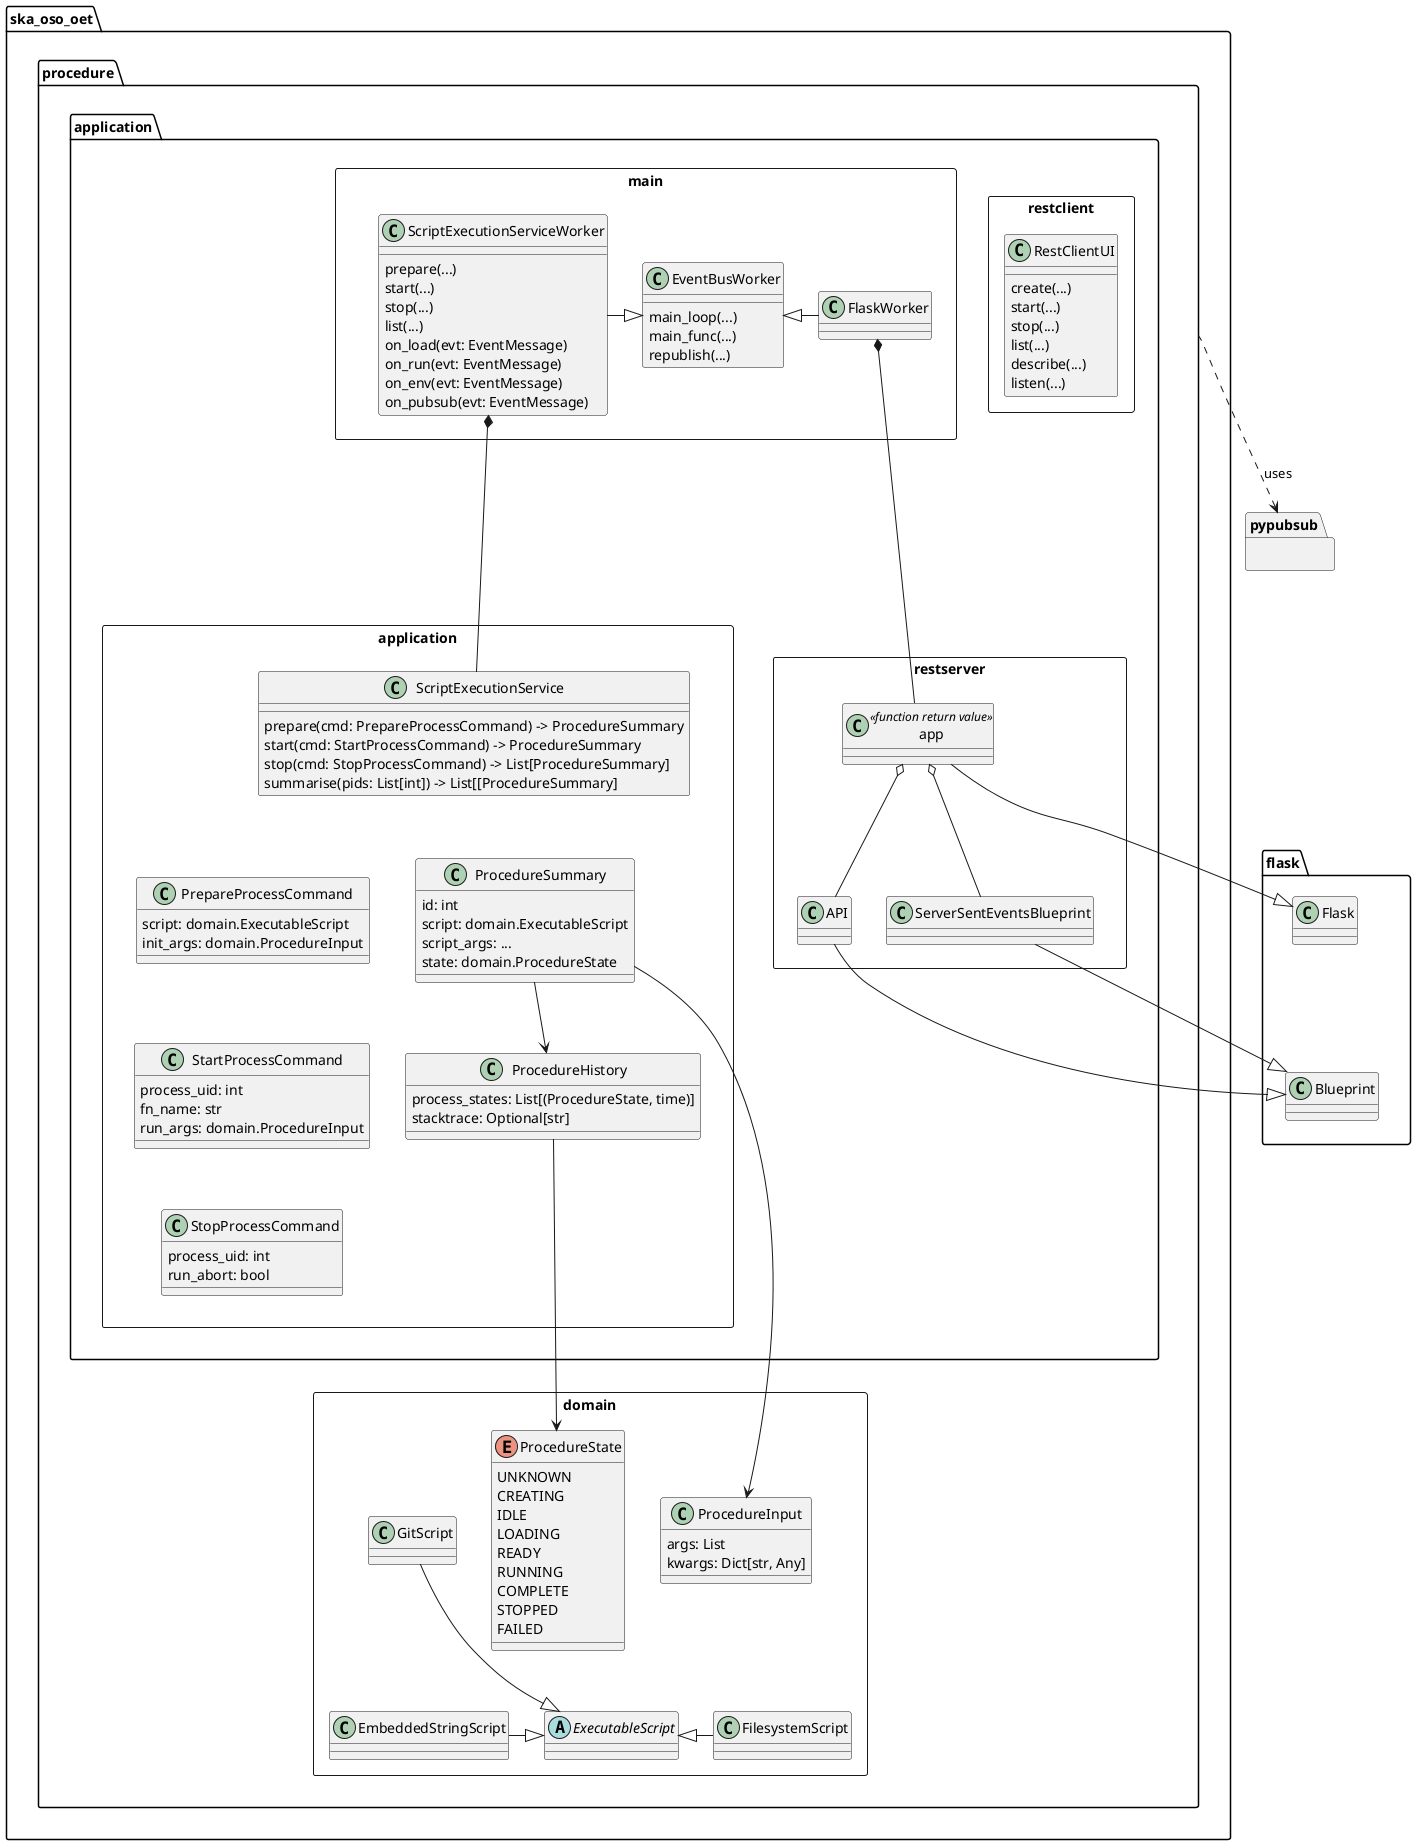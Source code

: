 @startuml
'https://plantuml.com/class-diagram

package ska_oso_oet.procedure {

package application as application_pkg {

    package restclient <<Rectangle>> {
        class RestClientUI {
            create(...)
            start(...)
            stop(...)
            list(...)
            describe(...)
            listen(...)
        }
    }

    package main <<Rectangle>> {
        class ScriptExecutionServiceWorker {
            prepare(...)
            start(...)
            stop(...)
            list(...)
            on_load(evt: EventMessage)
            on_run(evt: EventMessage)
            on_env(evt: EventMessage)
            on_pubsub(evt: EventMessage)
        }

        class FlaskWorker {
        }

        class EventBusWorker {
            main_loop(...)
            main_func(...)
            republish(...)
        }

        ScriptExecutionServiceWorker -right-|> EventBusWorker
        FlaskWorker -left-|> EventBusWorker
    }

    package restserver <<Rectangle>> {
        class app <<function return value>> {
        }

        class API

        class ServerSentEventsBlueprint

        app o-- API
        app o-- ServerSentEventsBlueprint
    }

    package application <<Rectangle>> {
        class ScriptExecutionService {
            prepare(cmd: PrepareProcessCommand) -> ProcedureSummary
            start(cmd: StartProcessCommand) -> ProcedureSummary
            stop(cmd: StopProcessCommand) -> List[ProcedureSummary]
            summarise(pids: List[int]) -> List[[ProcedureSummary]
        }

        class ProcedureSummary {
            id: int
            script: domain.ExecutableScript
            script_args: ...
            state: domain.ProcedureState
        }

        class ProcedureHistory {
            {field} process_states: List[(ProcedureState, time)]
            stacktrace: Optional[str]
        }
        ProcedureSummary --> ProcedureHistory

        together {
        class PrepareProcessCommand {
            script: domain.ExecutableScript
            init_args: domain.ProcedureInput
        }

        class StartProcessCommand {
            process_uid: int
            fn_name: str
            run_args: domain.ProcedureInput
        }

        class StopProcessCommand {
            process_uid: int
            run_abort: bool
        }
        }
        PrepareProcessCommand -[hidden]- StartProcessCommand
        StartProcessCommand -[hidden]- StopProcessCommand
    }
    FlaskWorker *-- app
    ScriptExecutionServiceWorker *-- ScriptExecutionService

}

    package domain <<Rectangle>> {
        abstract class ExecutableScript
        class GitScript
        class FilesystemScript
        class EmbeddedStringScript
        GitScript -down-|> ExecutableScript
        FilesystemScript -left-|> ExecutableScript
        EmbeddedStringScript -right-|> ExecutableScript
        ExecutableScript -up[hidden]- ProcedureInput

        enum ProcedureState {
            UNKNOWN
            CREATING
            IDLE
            LOADING
            READY
            RUNNING
            COMPLETE
            STOPPED
            FAILED
        }

        class ProcedureInput {
            args: List
            kwargs: Dict[str, Any]
        }
    }

    ProcedureHistory ---> ProcedureState
    ProcedureSummary ---> ProcedureInput
    ProcedureState -left[hidden]-> ProcedureInput
}

package flask {
    class Flask
    class Blueprint

    Flask -down[hidden]- Blueprint
}

app -|> Flask
API -|> Blueprint
ServerSentEventsBlueprint --|> Blueprint

package pypubsub {
}
ska_oso_oet.procedure -[dashed]-> pypubsub: uses

main -down[hidden]--> application
restserver -left[hidden]--> application
restserver -right[hidden]--> flask
FlaskWorker -down[hidden]--> restserver
ScriptExecutionService -down[hidden]- ProcedureSummary
ScriptExecutionService -down[hidden]- PrepareProcessCommand
PrepareProcessCommand -right[hidden]- ProcedureSummary

@enduml
